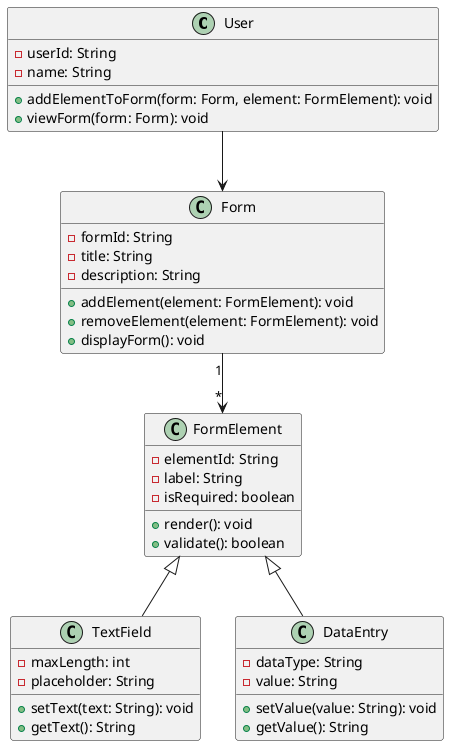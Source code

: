 @startuml
class User {
    - userId: String
    - name: String
    + addElementToForm(form: Form, element: FormElement): void
    + viewForm(form: Form): void
}

class Form {
    - formId: String
    - title: String
    - description: String
    + addElement(element: FormElement): void
    + removeElement(element: FormElement): void
    + displayForm(): void
}

class FormElement {
    - elementId: String
    - label: String
    - isRequired: boolean
    + render(): void
    + validate(): boolean
}

class TextField {
    - maxLength: int
    - placeholder: String
    + setText(text: String): void
    + getText(): String
}

class DataEntry {
    - dataType: String
    - value: String
    + setValue(value: String): void
    + getValue(): String
}

User --> Form
Form "1" --> "*" FormElement
FormElement <|-- TextField
FormElement <|-- DataEntry
@enduml